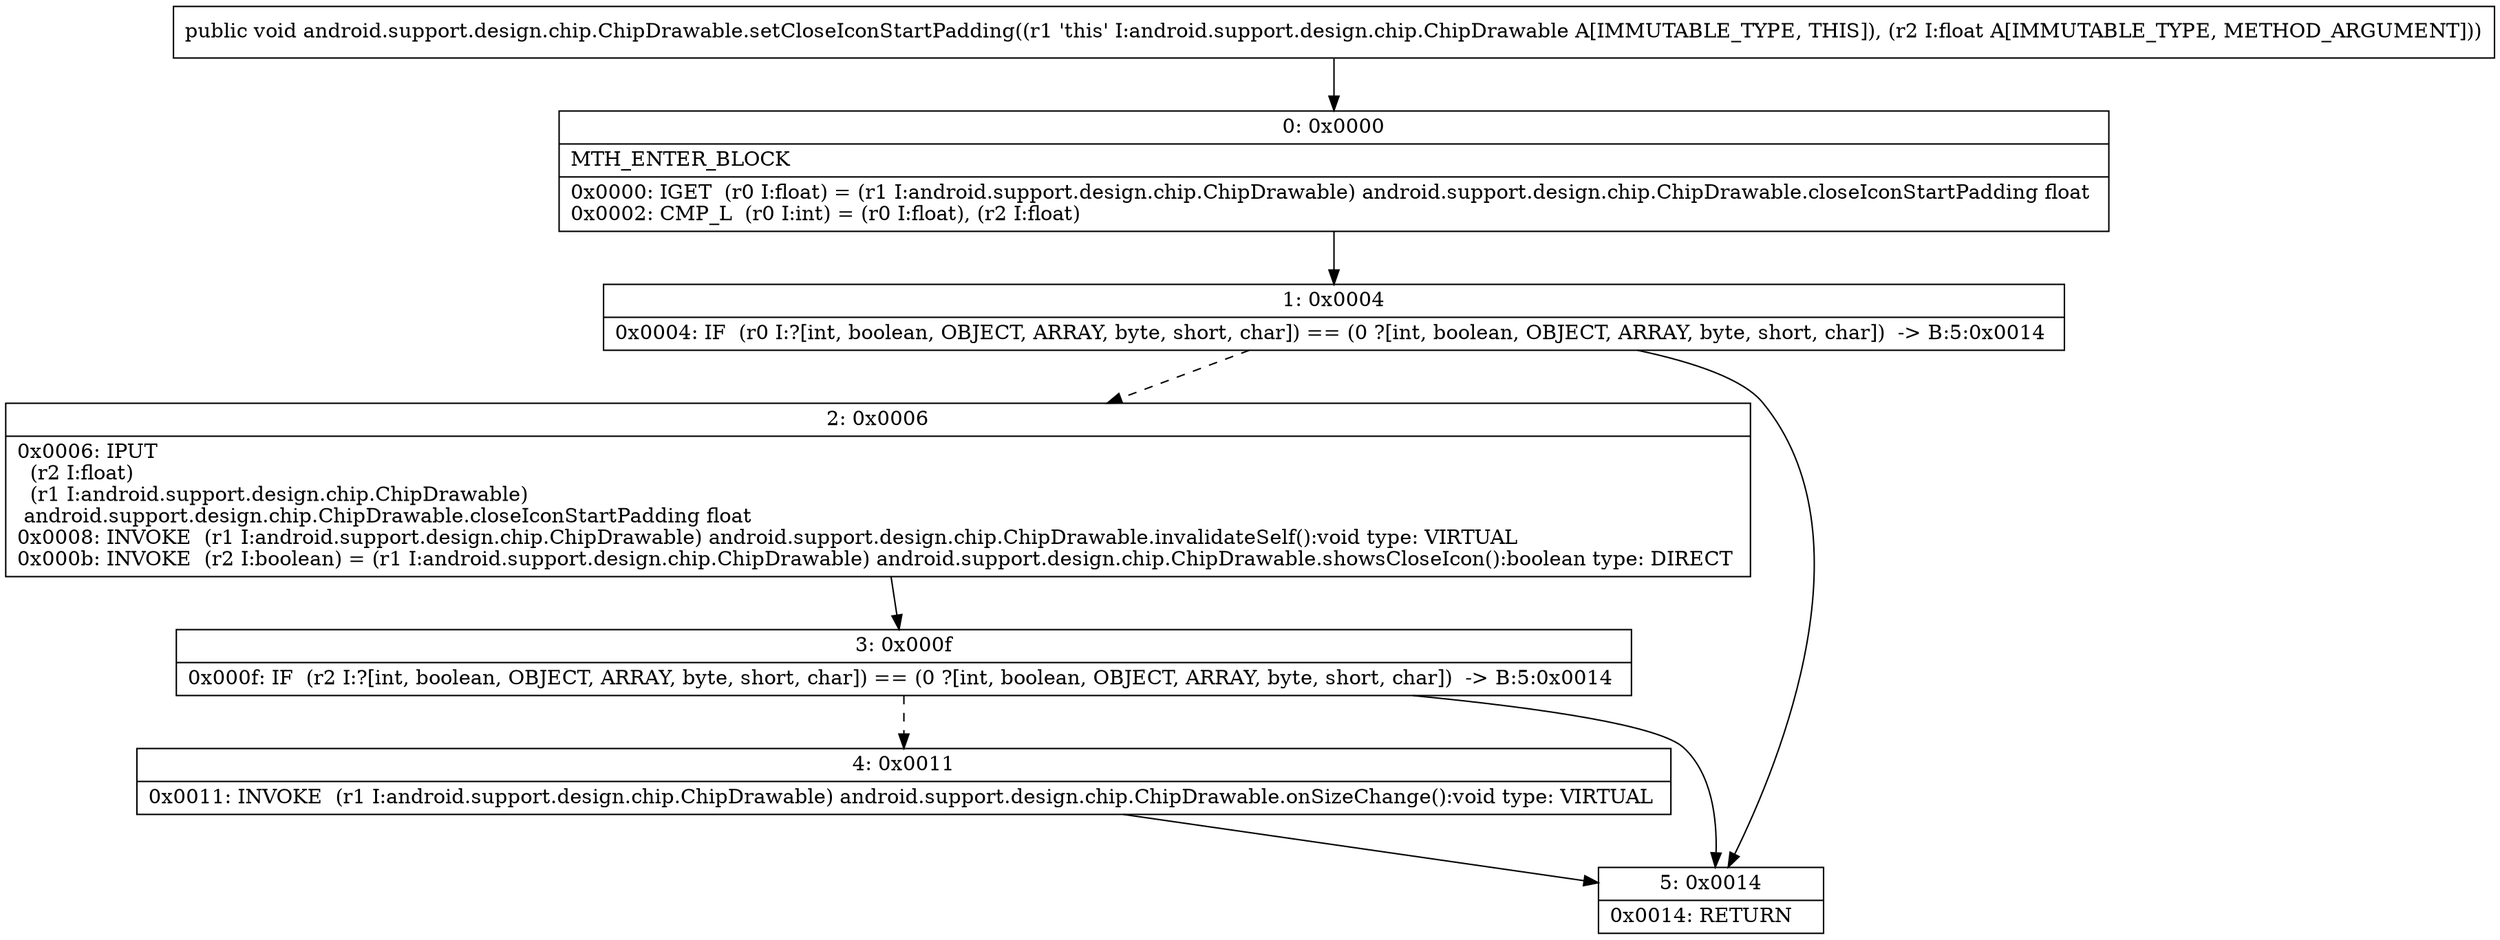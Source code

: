 digraph "CFG forandroid.support.design.chip.ChipDrawable.setCloseIconStartPadding(F)V" {
Node_0 [shape=record,label="{0\:\ 0x0000|MTH_ENTER_BLOCK\l|0x0000: IGET  (r0 I:float) = (r1 I:android.support.design.chip.ChipDrawable) android.support.design.chip.ChipDrawable.closeIconStartPadding float \l0x0002: CMP_L  (r0 I:int) = (r0 I:float), (r2 I:float) \l}"];
Node_1 [shape=record,label="{1\:\ 0x0004|0x0004: IF  (r0 I:?[int, boolean, OBJECT, ARRAY, byte, short, char]) == (0 ?[int, boolean, OBJECT, ARRAY, byte, short, char])  \-\> B:5:0x0014 \l}"];
Node_2 [shape=record,label="{2\:\ 0x0006|0x0006: IPUT  \l  (r2 I:float)\l  (r1 I:android.support.design.chip.ChipDrawable)\l android.support.design.chip.ChipDrawable.closeIconStartPadding float \l0x0008: INVOKE  (r1 I:android.support.design.chip.ChipDrawable) android.support.design.chip.ChipDrawable.invalidateSelf():void type: VIRTUAL \l0x000b: INVOKE  (r2 I:boolean) = (r1 I:android.support.design.chip.ChipDrawable) android.support.design.chip.ChipDrawable.showsCloseIcon():boolean type: DIRECT \l}"];
Node_3 [shape=record,label="{3\:\ 0x000f|0x000f: IF  (r2 I:?[int, boolean, OBJECT, ARRAY, byte, short, char]) == (0 ?[int, boolean, OBJECT, ARRAY, byte, short, char])  \-\> B:5:0x0014 \l}"];
Node_4 [shape=record,label="{4\:\ 0x0011|0x0011: INVOKE  (r1 I:android.support.design.chip.ChipDrawable) android.support.design.chip.ChipDrawable.onSizeChange():void type: VIRTUAL \l}"];
Node_5 [shape=record,label="{5\:\ 0x0014|0x0014: RETURN   \l}"];
MethodNode[shape=record,label="{public void android.support.design.chip.ChipDrawable.setCloseIconStartPadding((r1 'this' I:android.support.design.chip.ChipDrawable A[IMMUTABLE_TYPE, THIS]), (r2 I:float A[IMMUTABLE_TYPE, METHOD_ARGUMENT])) }"];
MethodNode -> Node_0;
Node_0 -> Node_1;
Node_1 -> Node_2[style=dashed];
Node_1 -> Node_5;
Node_2 -> Node_3;
Node_3 -> Node_4[style=dashed];
Node_3 -> Node_5;
Node_4 -> Node_5;
}

